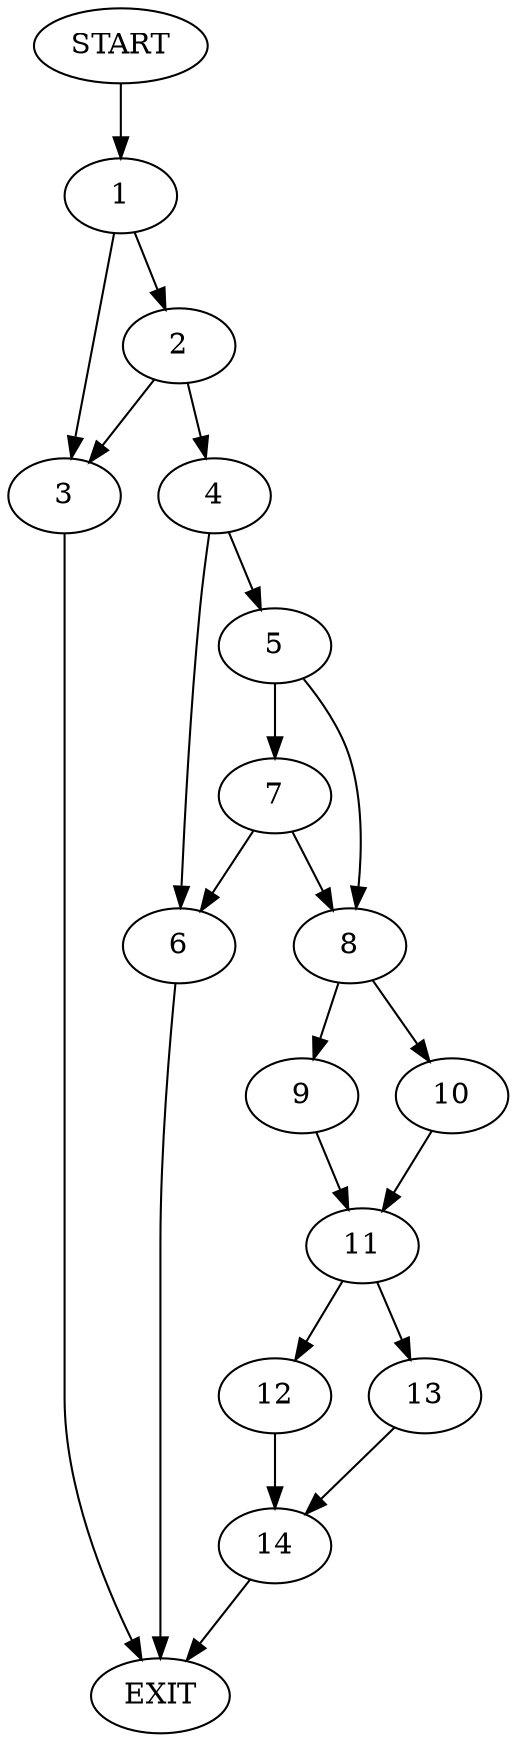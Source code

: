 digraph {
0 [label="START"]
15 [label="EXIT"]
0 -> 1
1 -> 2
1 -> 3
2 -> 3
2 -> 4
3 -> 15
4 -> 5
4 -> 6
5 -> 7
5 -> 8
6 -> 15
7 -> 6
7 -> 8
8 -> 9
8 -> 10
10 -> 11
9 -> 11
11 -> 12
11 -> 13
13 -> 14
12 -> 14
14 -> 15
}
